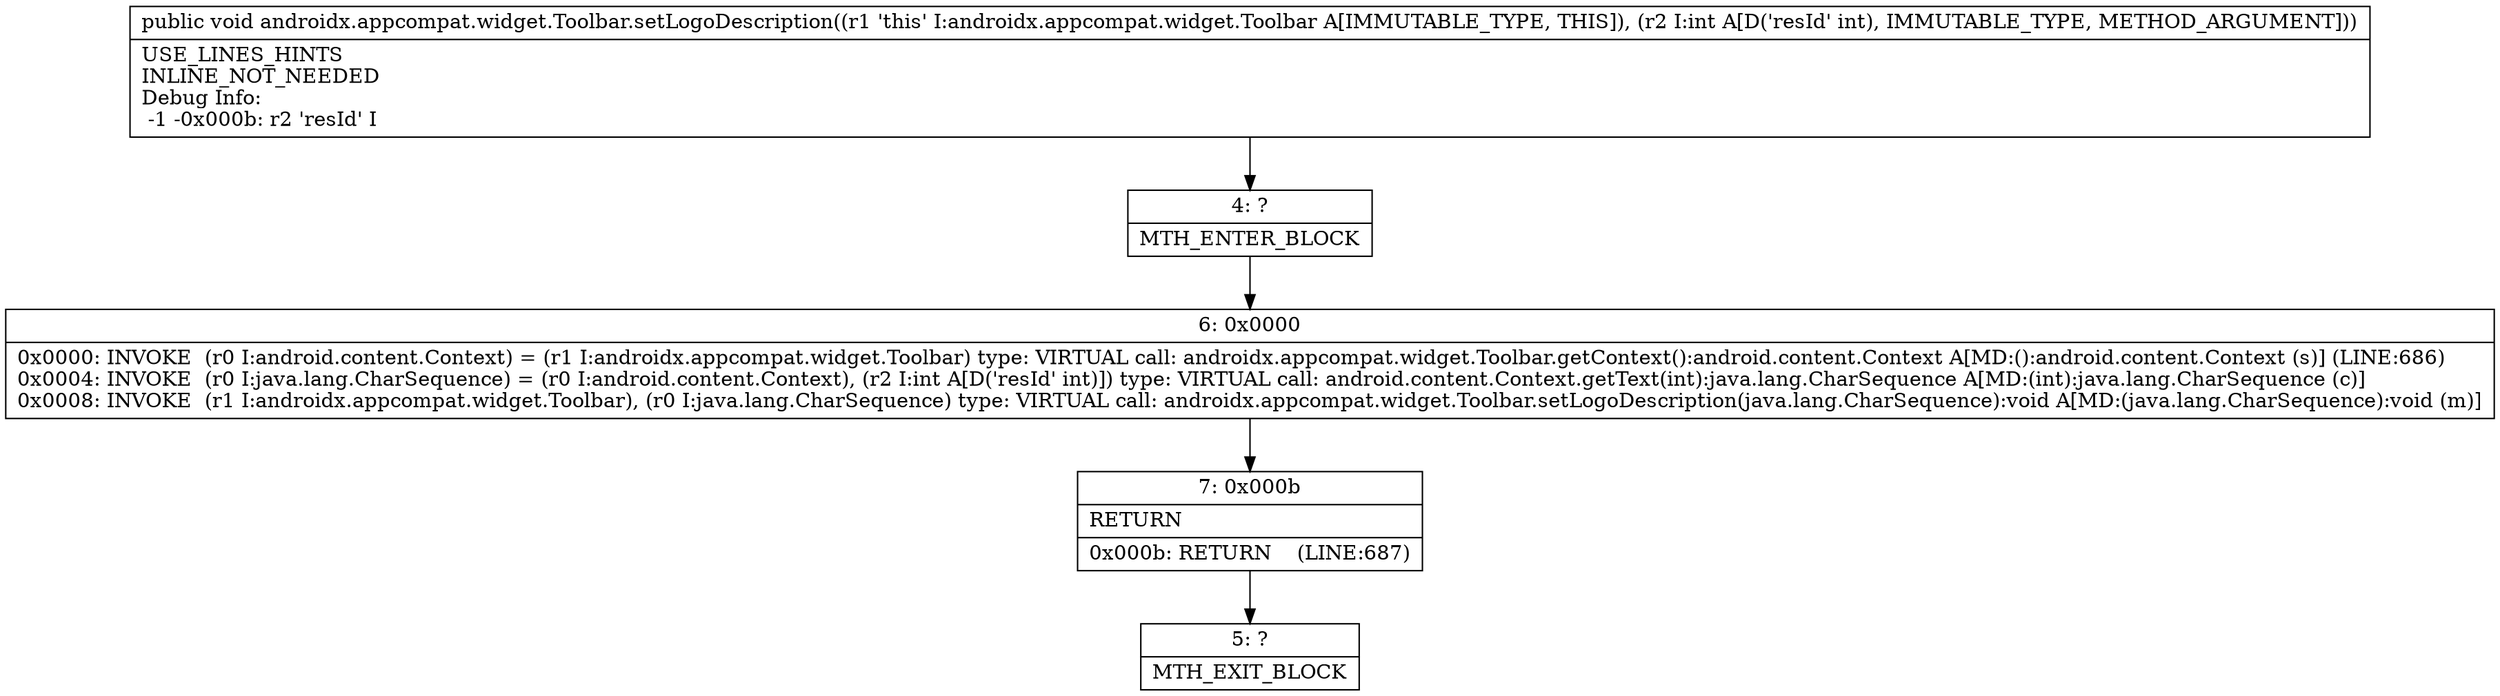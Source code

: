 digraph "CFG forandroidx.appcompat.widget.Toolbar.setLogoDescription(I)V" {
Node_4 [shape=record,label="{4\:\ ?|MTH_ENTER_BLOCK\l}"];
Node_6 [shape=record,label="{6\:\ 0x0000|0x0000: INVOKE  (r0 I:android.content.Context) = (r1 I:androidx.appcompat.widget.Toolbar) type: VIRTUAL call: androidx.appcompat.widget.Toolbar.getContext():android.content.Context A[MD:():android.content.Context (s)] (LINE:686)\l0x0004: INVOKE  (r0 I:java.lang.CharSequence) = (r0 I:android.content.Context), (r2 I:int A[D('resId' int)]) type: VIRTUAL call: android.content.Context.getText(int):java.lang.CharSequence A[MD:(int):java.lang.CharSequence (c)]\l0x0008: INVOKE  (r1 I:androidx.appcompat.widget.Toolbar), (r0 I:java.lang.CharSequence) type: VIRTUAL call: androidx.appcompat.widget.Toolbar.setLogoDescription(java.lang.CharSequence):void A[MD:(java.lang.CharSequence):void (m)]\l}"];
Node_7 [shape=record,label="{7\:\ 0x000b|RETURN\l|0x000b: RETURN    (LINE:687)\l}"];
Node_5 [shape=record,label="{5\:\ ?|MTH_EXIT_BLOCK\l}"];
MethodNode[shape=record,label="{public void androidx.appcompat.widget.Toolbar.setLogoDescription((r1 'this' I:androidx.appcompat.widget.Toolbar A[IMMUTABLE_TYPE, THIS]), (r2 I:int A[D('resId' int), IMMUTABLE_TYPE, METHOD_ARGUMENT]))  | USE_LINES_HINTS\lINLINE_NOT_NEEDED\lDebug Info:\l  \-1 \-0x000b: r2 'resId' I\l}"];
MethodNode -> Node_4;Node_4 -> Node_6;
Node_6 -> Node_7;
Node_7 -> Node_5;
}

